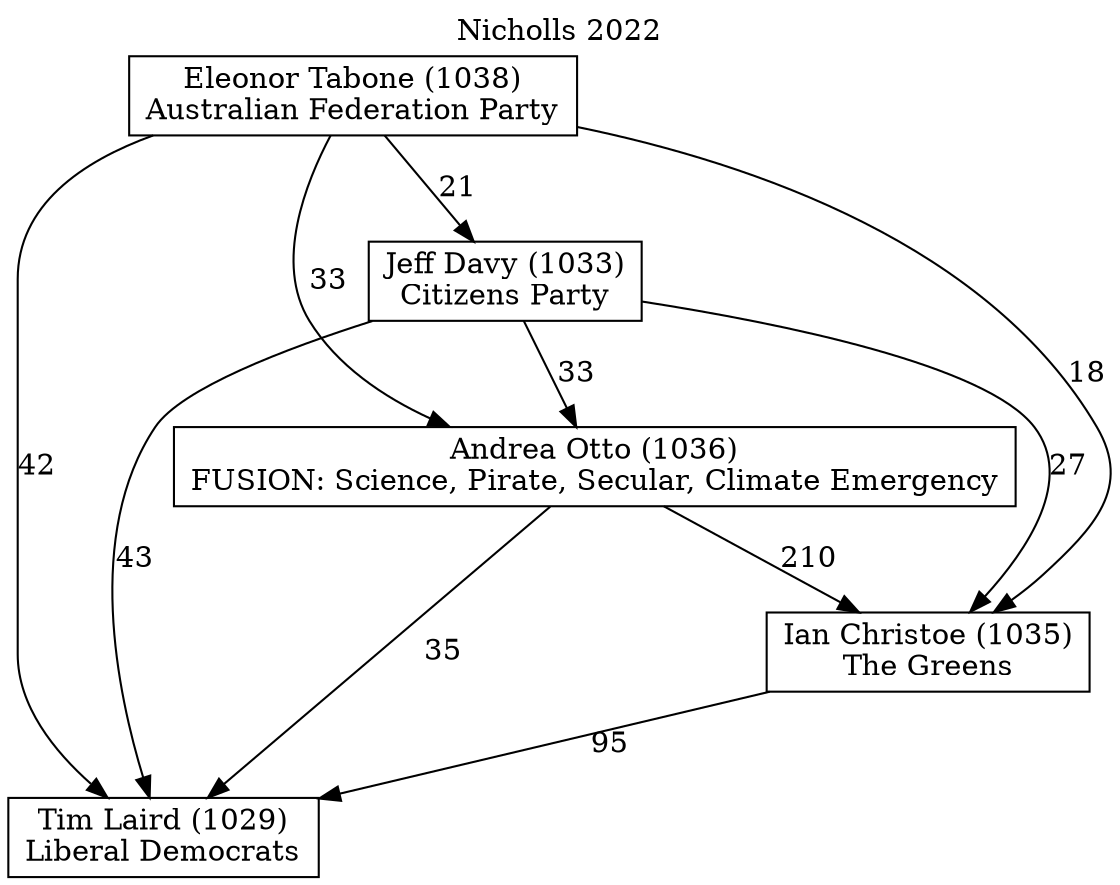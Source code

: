 // House preference flow
digraph "Tim Laird (1029)_Nicholls_2022" {
	graph [label="Nicholls 2022" labelloc=t mclimit=10]
	node [shape=box]
	"Tim Laird (1029)" [label="Tim Laird (1029)
Liberal Democrats"]
	"Jeff Davy (1033)" [label="Jeff Davy (1033)
Citizens Party"]
	"Ian Christoe (1035)" [label="Ian Christoe (1035)
The Greens"]
	"Eleonor Tabone (1038)" [label="Eleonor Tabone (1038)
Australian Federation Party"]
	"Andrea Otto (1036)" [label="Andrea Otto (1036)
FUSION: Science, Pirate, Secular, Climate Emergency"]
	"Eleonor Tabone (1038)" -> "Tim Laird (1029)" [label=42]
	"Andrea Otto (1036)" -> "Ian Christoe (1035)" [label=210]
	"Jeff Davy (1033)" -> "Andrea Otto (1036)" [label=33]
	"Jeff Davy (1033)" -> "Ian Christoe (1035)" [label=27]
	"Eleonor Tabone (1038)" -> "Andrea Otto (1036)" [label=33]
	"Eleonor Tabone (1038)" -> "Jeff Davy (1033)" [label=21]
	"Jeff Davy (1033)" -> "Tim Laird (1029)" [label=43]
	"Ian Christoe (1035)" -> "Tim Laird (1029)" [label=95]
	"Andrea Otto (1036)" -> "Tim Laird (1029)" [label=35]
	"Eleonor Tabone (1038)" -> "Ian Christoe (1035)" [label=18]
}
